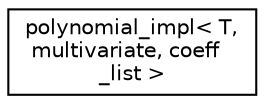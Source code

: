 digraph G
{
  edge [fontname="Helvetica",fontsize="10",labelfontname="Helvetica",labelfontsize="10"];
  node [fontname="Helvetica",fontsize="10",shape=record];
  rankdir="LR";
  Node1 [label="polynomial_impl\< T,\l multivariate, coeff\l_list \>",height=0.2,width=0.4,color="black", fillcolor="white", style="filled",URL="$structpolynomial__impl_3_01T_00_01multivariate_00_01coeff__list_01_4.html"];
}
